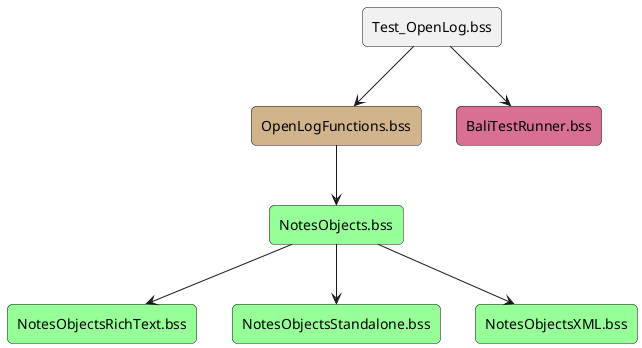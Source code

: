 @startuml Basic Mock Arechitecture
allow_mixing
skinparam {
  componentStyle rectangle
  RectangleBackgroundColor #LightBlue
  RoundCorner 10
  FontSize 8
  BorderThickness 0.5
}

component "Test_OpenLog.bss" as Test_OpenLog
component "OpenLogFunctions.bss" as OpenLogFunctions #Tan
component "BaliTestRunner.bss" as BaliTestRunner #PaleVioletRed
component "NotesObjects.bss" as NotesObjects #PHYSICAL
component "NotesObjectsRichText.bss" as NotesObjectsRichText #PHYSICAL
component "NotesObjectsStandalone.bss" as NotesObjectsStandalone #PHYSICAL
component "NotesObjectsXML.bss" as NotesObjectsXML #PHYSICAL

Test_OpenLog --> BaliTestRunner
Test_OpenLog --> OpenLogFunctions
OpenLogFunctions --> NotesObjects
NotesObjects --> NotesObjectsRichText
NotesObjects --> NotesObjectsStandalone
NotesObjects --> NotesObjectsXML

@enduml